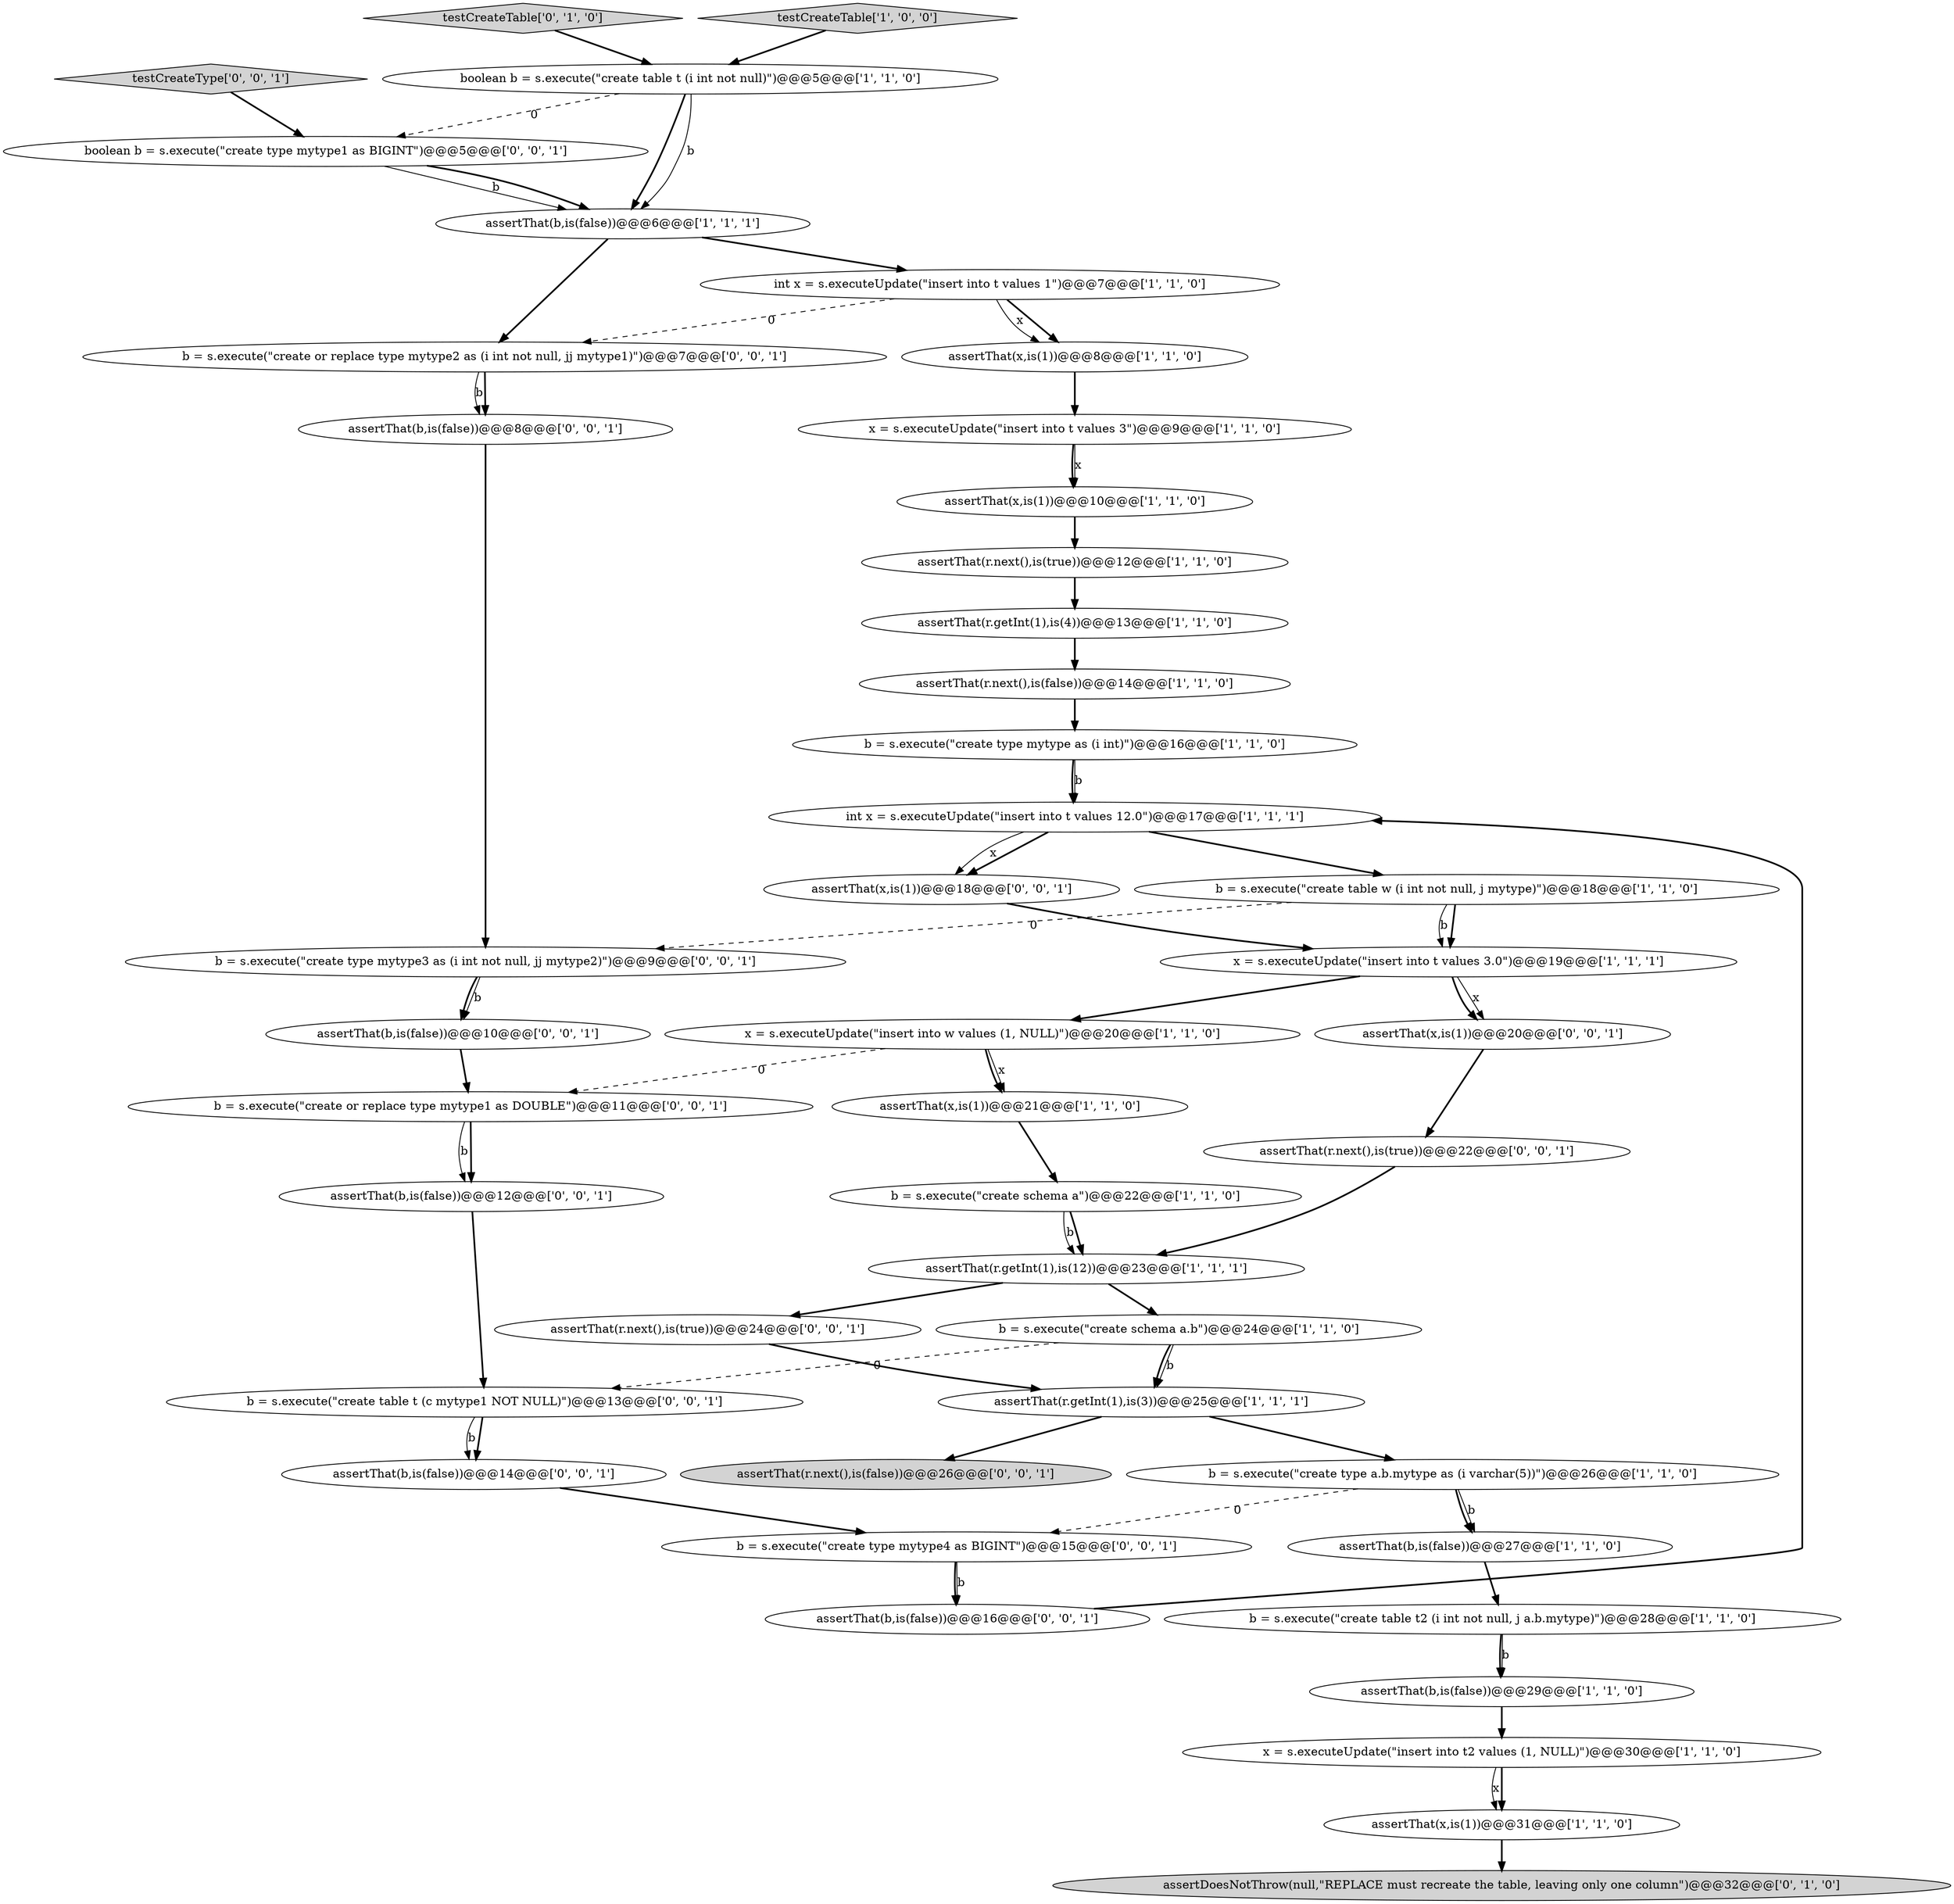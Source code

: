 digraph {
0 [style = filled, label = "assertThat(x,is(1))@@@10@@@['1', '1', '0']", fillcolor = white, shape = ellipse image = "AAA0AAABBB1BBB"];
13 [style = filled, label = "assertThat(r.getInt(1),is(12))@@@23@@@['1', '1', '1']", fillcolor = white, shape = ellipse image = "AAA0AAABBB1BBB"];
27 [style = filled, label = "testCreateTable['0', '1', '0']", fillcolor = lightgray, shape = diamond image = "AAA0AAABBB2BBB"];
15 [style = filled, label = "b = s.execute(\"create type a.b.mytype as (i varchar(5))\")@@@26@@@['1', '1', '0']", fillcolor = white, shape = ellipse image = "AAA0AAABBB1BBB"];
36 [style = filled, label = "assertThat(x,is(1))@@@20@@@['0', '0', '1']", fillcolor = white, shape = ellipse image = "AAA0AAABBB3BBB"];
10 [style = filled, label = "int x = s.executeUpdate(\"insert into t values 1\")@@@7@@@['1', '1', '0']", fillcolor = white, shape = ellipse image = "AAA0AAABBB1BBB"];
9 [style = filled, label = "b = s.execute(\"create table t2 (i int not null, j a.b.mytype)\")@@@28@@@['1', '1', '0']", fillcolor = white, shape = ellipse image = "AAA0AAABBB1BBB"];
34 [style = filled, label = "b = s.execute(\"create or replace type mytype2 as (i int not null, jj mytype1)\")@@@7@@@['0', '0', '1']", fillcolor = white, shape = ellipse image = "AAA0AAABBB3BBB"];
4 [style = filled, label = "assertThat(r.next(),is(true))@@@12@@@['1', '1', '0']", fillcolor = white, shape = ellipse image = "AAA0AAABBB1BBB"];
22 [style = filled, label = "int x = s.executeUpdate(\"insert into t values 12.0\")@@@17@@@['1', '1', '1']", fillcolor = white, shape = ellipse image = "AAA0AAABBB1BBB"];
43 [style = filled, label = "boolean b = s.execute(\"create type mytype1 as BIGINT\")@@@5@@@['0', '0', '1']", fillcolor = white, shape = ellipse image = "AAA0AAABBB3BBB"];
29 [style = filled, label = "assertThat(b,is(false))@@@10@@@['0', '0', '1']", fillcolor = white, shape = ellipse image = "AAA0AAABBB3BBB"];
44 [style = filled, label = "assertThat(r.next(),is(true))@@@24@@@['0', '0', '1']", fillcolor = white, shape = ellipse image = "AAA0AAABBB3BBB"];
6 [style = filled, label = "assertThat(b,is(false))@@@29@@@['1', '1', '0']", fillcolor = white, shape = ellipse image = "AAA0AAABBB1BBB"];
16 [style = filled, label = "b = s.execute(\"create schema a.b\")@@@24@@@['1', '1', '0']", fillcolor = white, shape = ellipse image = "AAA0AAABBB1BBB"];
7 [style = filled, label = "x = s.executeUpdate(\"insert into t values 3.0\")@@@19@@@['1', '1', '1']", fillcolor = white, shape = ellipse image = "AAA0AAABBB1BBB"];
30 [style = filled, label = "b = s.execute(\"create or replace type mytype1 as DOUBLE\")@@@11@@@['0', '0', '1']", fillcolor = white, shape = ellipse image = "AAA0AAABBB3BBB"];
17 [style = filled, label = "b = s.execute(\"create type mytype as (i int)\")@@@16@@@['1', '1', '0']", fillcolor = white, shape = ellipse image = "AAA0AAABBB1BBB"];
35 [style = filled, label = "assertThat(x,is(1))@@@18@@@['0', '0', '1']", fillcolor = white, shape = ellipse image = "AAA0AAABBB3BBB"];
37 [style = filled, label = "b = s.execute(\"create type mytype3 as (i int not null, jj mytype2)\")@@@9@@@['0', '0', '1']", fillcolor = white, shape = ellipse image = "AAA0AAABBB3BBB"];
42 [style = filled, label = "assertThat(b,is(false))@@@16@@@['0', '0', '1']", fillcolor = white, shape = ellipse image = "AAA0AAABBB3BBB"];
26 [style = filled, label = "assertDoesNotThrow(null,\"REPLACE must recreate the table, leaving only one column\")@@@32@@@['0', '1', '0']", fillcolor = lightgray, shape = ellipse image = "AAA1AAABBB2BBB"];
41 [style = filled, label = "testCreateType['0', '0', '1']", fillcolor = lightgray, shape = diamond image = "AAA0AAABBB3BBB"];
3 [style = filled, label = "assertThat(x,is(1))@@@21@@@['1', '1', '0']", fillcolor = white, shape = ellipse image = "AAA0AAABBB1BBB"];
8 [style = filled, label = "x = s.executeUpdate(\"insert into t2 values (1, NULL)\")@@@30@@@['1', '1', '0']", fillcolor = white, shape = ellipse image = "AAA0AAABBB1BBB"];
23 [style = filled, label = "assertThat(r.getInt(1),is(3))@@@25@@@['1', '1', '1']", fillcolor = white, shape = ellipse image = "AAA0AAABBB1BBB"];
24 [style = filled, label = "assertThat(x,is(1))@@@8@@@['1', '1', '0']", fillcolor = white, shape = ellipse image = "AAA0AAABBB1BBB"];
12 [style = filled, label = "boolean b = s.execute(\"create table t (i int not null)\")@@@5@@@['1', '1', '0']", fillcolor = white, shape = ellipse image = "AAA0AAABBB1BBB"];
33 [style = filled, label = "b = s.execute(\"create table t (c mytype1 NOT NULL)\")@@@13@@@['0', '0', '1']", fillcolor = white, shape = ellipse image = "AAA0AAABBB3BBB"];
5 [style = filled, label = "b = s.execute(\"create schema a\")@@@22@@@['1', '1', '0']", fillcolor = white, shape = ellipse image = "AAA0AAABBB1BBB"];
11 [style = filled, label = "assertThat(x,is(1))@@@31@@@['1', '1', '0']", fillcolor = white, shape = ellipse image = "AAA0AAABBB1BBB"];
18 [style = filled, label = "x = s.executeUpdate(\"insert into t values 3\")@@@9@@@['1', '1', '0']", fillcolor = white, shape = ellipse image = "AAA0AAABBB1BBB"];
31 [style = filled, label = "b = s.execute(\"create type mytype4 as BIGINT\")@@@15@@@['0', '0', '1']", fillcolor = white, shape = ellipse image = "AAA0AAABBB3BBB"];
25 [style = filled, label = "b = s.execute(\"create table w (i int not null, j mytype)\")@@@18@@@['1', '1', '0']", fillcolor = white, shape = ellipse image = "AAA0AAABBB1BBB"];
38 [style = filled, label = "assertThat(b,is(false))@@@12@@@['0', '0', '1']", fillcolor = white, shape = ellipse image = "AAA0AAABBB3BBB"];
28 [style = filled, label = "assertThat(r.next(),is(true))@@@22@@@['0', '0', '1']", fillcolor = white, shape = ellipse image = "AAA0AAABBB3BBB"];
32 [style = filled, label = "assertThat(b,is(false))@@@8@@@['0', '0', '1']", fillcolor = white, shape = ellipse image = "AAA0AAABBB3BBB"];
40 [style = filled, label = "assertThat(r.next(),is(false))@@@26@@@['0', '0', '1']", fillcolor = lightgray, shape = ellipse image = "AAA0AAABBB3BBB"];
1 [style = filled, label = "assertThat(r.next(),is(false))@@@14@@@['1', '1', '0']", fillcolor = white, shape = ellipse image = "AAA0AAABBB1BBB"];
39 [style = filled, label = "assertThat(b,is(false))@@@14@@@['0', '0', '1']", fillcolor = white, shape = ellipse image = "AAA0AAABBB3BBB"];
21 [style = filled, label = "assertThat(b,is(false))@@@6@@@['1', '1', '1']", fillcolor = white, shape = ellipse image = "AAA0AAABBB1BBB"];
14 [style = filled, label = "assertThat(r.getInt(1),is(4))@@@13@@@['1', '1', '0']", fillcolor = white, shape = ellipse image = "AAA0AAABBB1BBB"];
19 [style = filled, label = "x = s.executeUpdate(\"insert into w values (1, NULL)\")@@@20@@@['1', '1', '0']", fillcolor = white, shape = ellipse image = "AAA0AAABBB1BBB"];
20 [style = filled, label = "assertThat(b,is(false))@@@27@@@['1', '1', '0']", fillcolor = white, shape = ellipse image = "AAA0AAABBB1BBB"];
2 [style = filled, label = "testCreateTable['1', '0', '0']", fillcolor = lightgray, shape = diamond image = "AAA0AAABBB1BBB"];
31->42 [style = solid, label="b"];
19->3 [style = bold, label=""];
33->39 [style = solid, label="b"];
29->30 [style = bold, label=""];
39->31 [style = bold, label=""];
28->13 [style = bold, label=""];
37->29 [style = solid, label="b"];
18->0 [style = solid, label="x"];
10->24 [style = bold, label=""];
0->4 [style = bold, label=""];
34->32 [style = solid, label="b"];
43->21 [style = solid, label="b"];
8->11 [style = solid, label="x"];
24->18 [style = bold, label=""];
23->15 [style = bold, label=""];
10->24 [style = solid, label="x"];
19->3 [style = solid, label="x"];
27->12 [style = bold, label=""];
44->23 [style = bold, label=""];
16->23 [style = solid, label="b"];
11->26 [style = bold, label=""];
25->7 [style = bold, label=""];
41->43 [style = bold, label=""];
32->37 [style = bold, label=""];
12->21 [style = bold, label=""];
25->37 [style = dashed, label="0"];
12->21 [style = solid, label="b"];
30->38 [style = bold, label=""];
22->35 [style = bold, label=""];
5->13 [style = solid, label="b"];
34->32 [style = bold, label=""];
13->44 [style = bold, label=""];
35->7 [style = bold, label=""];
6->8 [style = bold, label=""];
7->36 [style = solid, label="x"];
3->5 [style = bold, label=""];
21->10 [style = bold, label=""];
19->30 [style = dashed, label="0"];
22->35 [style = solid, label="x"];
5->13 [style = bold, label=""];
9->6 [style = bold, label=""];
14->1 [style = bold, label=""];
30->38 [style = solid, label="b"];
43->21 [style = bold, label=""];
7->36 [style = bold, label=""];
8->11 [style = bold, label=""];
37->29 [style = bold, label=""];
31->42 [style = bold, label=""];
10->34 [style = dashed, label="0"];
16->23 [style = bold, label=""];
15->20 [style = solid, label="b"];
33->39 [style = bold, label=""];
22->25 [style = bold, label=""];
13->16 [style = bold, label=""];
1->17 [style = bold, label=""];
25->7 [style = solid, label="b"];
36->28 [style = bold, label=""];
4->14 [style = bold, label=""];
15->20 [style = bold, label=""];
21->34 [style = bold, label=""];
23->40 [style = bold, label=""];
16->33 [style = dashed, label="0"];
17->22 [style = solid, label="b"];
15->31 [style = dashed, label="0"];
9->6 [style = solid, label="b"];
17->22 [style = bold, label=""];
20->9 [style = bold, label=""];
38->33 [style = bold, label=""];
7->19 [style = bold, label=""];
12->43 [style = dashed, label="0"];
2->12 [style = bold, label=""];
18->0 [style = bold, label=""];
42->22 [style = bold, label=""];
}
